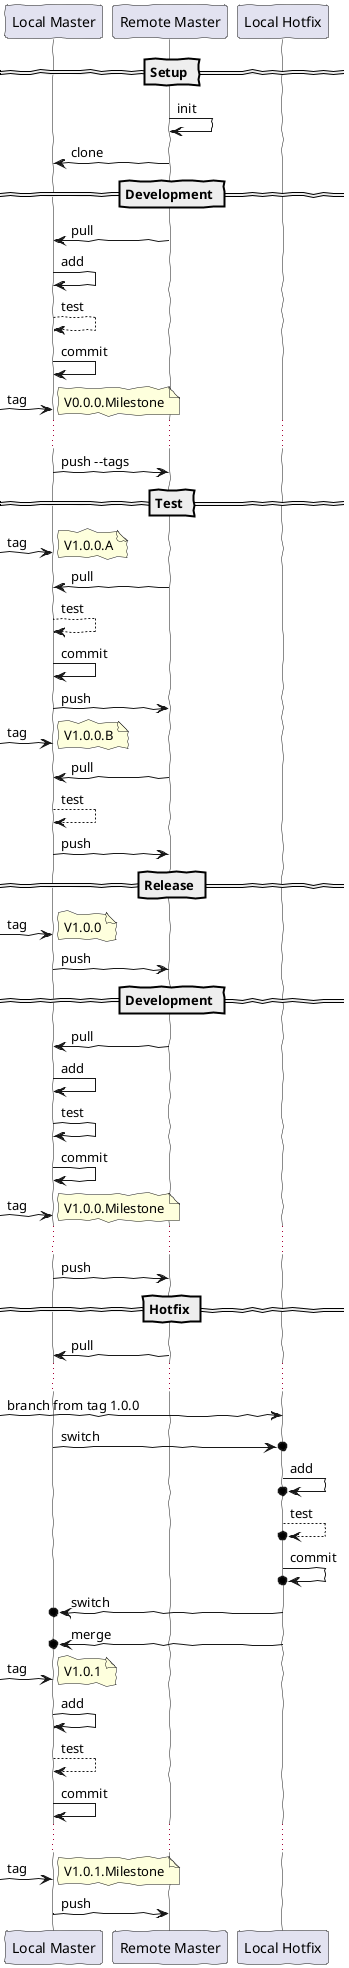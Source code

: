 @startuml
skinparam lifelineStrategy solid
'skinparam backgroundColor #EEEBDC
skinparam handwritten true
participant "Local Master" as Local
participant "Remote Master" as Remote
participant "Local Hotfix" as Hotfix

== Setup ==
Remote -> Remote: init
Remote -> Local: clone

== Development ==
Remote -> Local: pull
Local -> Local: add
Local --> Local: test
Local -> Local: commit

[-> Local: tag
note right: V0.0.0.Milestone
...
Local -> Remote: push --tags

== Test ==

[-> Local: tag
note right: V1.0.0.A
Remote -> Local: pull
Local --> Local: test
Local -> Local: commit
Local -> Remote: push

[-> Local: tag
note right: V1.0.0.B
Remote -> Local: pull
Local --> Local: test
Local -> Remote: push

== Release ==
[-> Local: tag
note right: V1.0.0
Local -> Remote: push

== Development ==
Remote -> Local: pull
Local -> Local: add
Local -> Local: test
Local -> Local: commit

[-> Local: tag
note right: V1.0.0.Milestone
...
Local -> Remote: push


== Hotfix ==
Remote -> Local: pull
...

[-> Hotfix: branch from tag 1.0.0
Local ->o Hotfix: switch
Hotfix ->o Hotfix: add
Hotfix -->o Hotfix: test
Hotfix ->o Hotfix: commit
Hotfix ->o Local: switch
Hotfix ->o Local: merge
[-> Local: tag
note right: V1.0.1

Local -> Local: add
Local --> Local: test
Local -> Local: commit
...
[-> Local: tag
note right: V1.0.1.Milestone
Local -> Remote: push
@enduml
